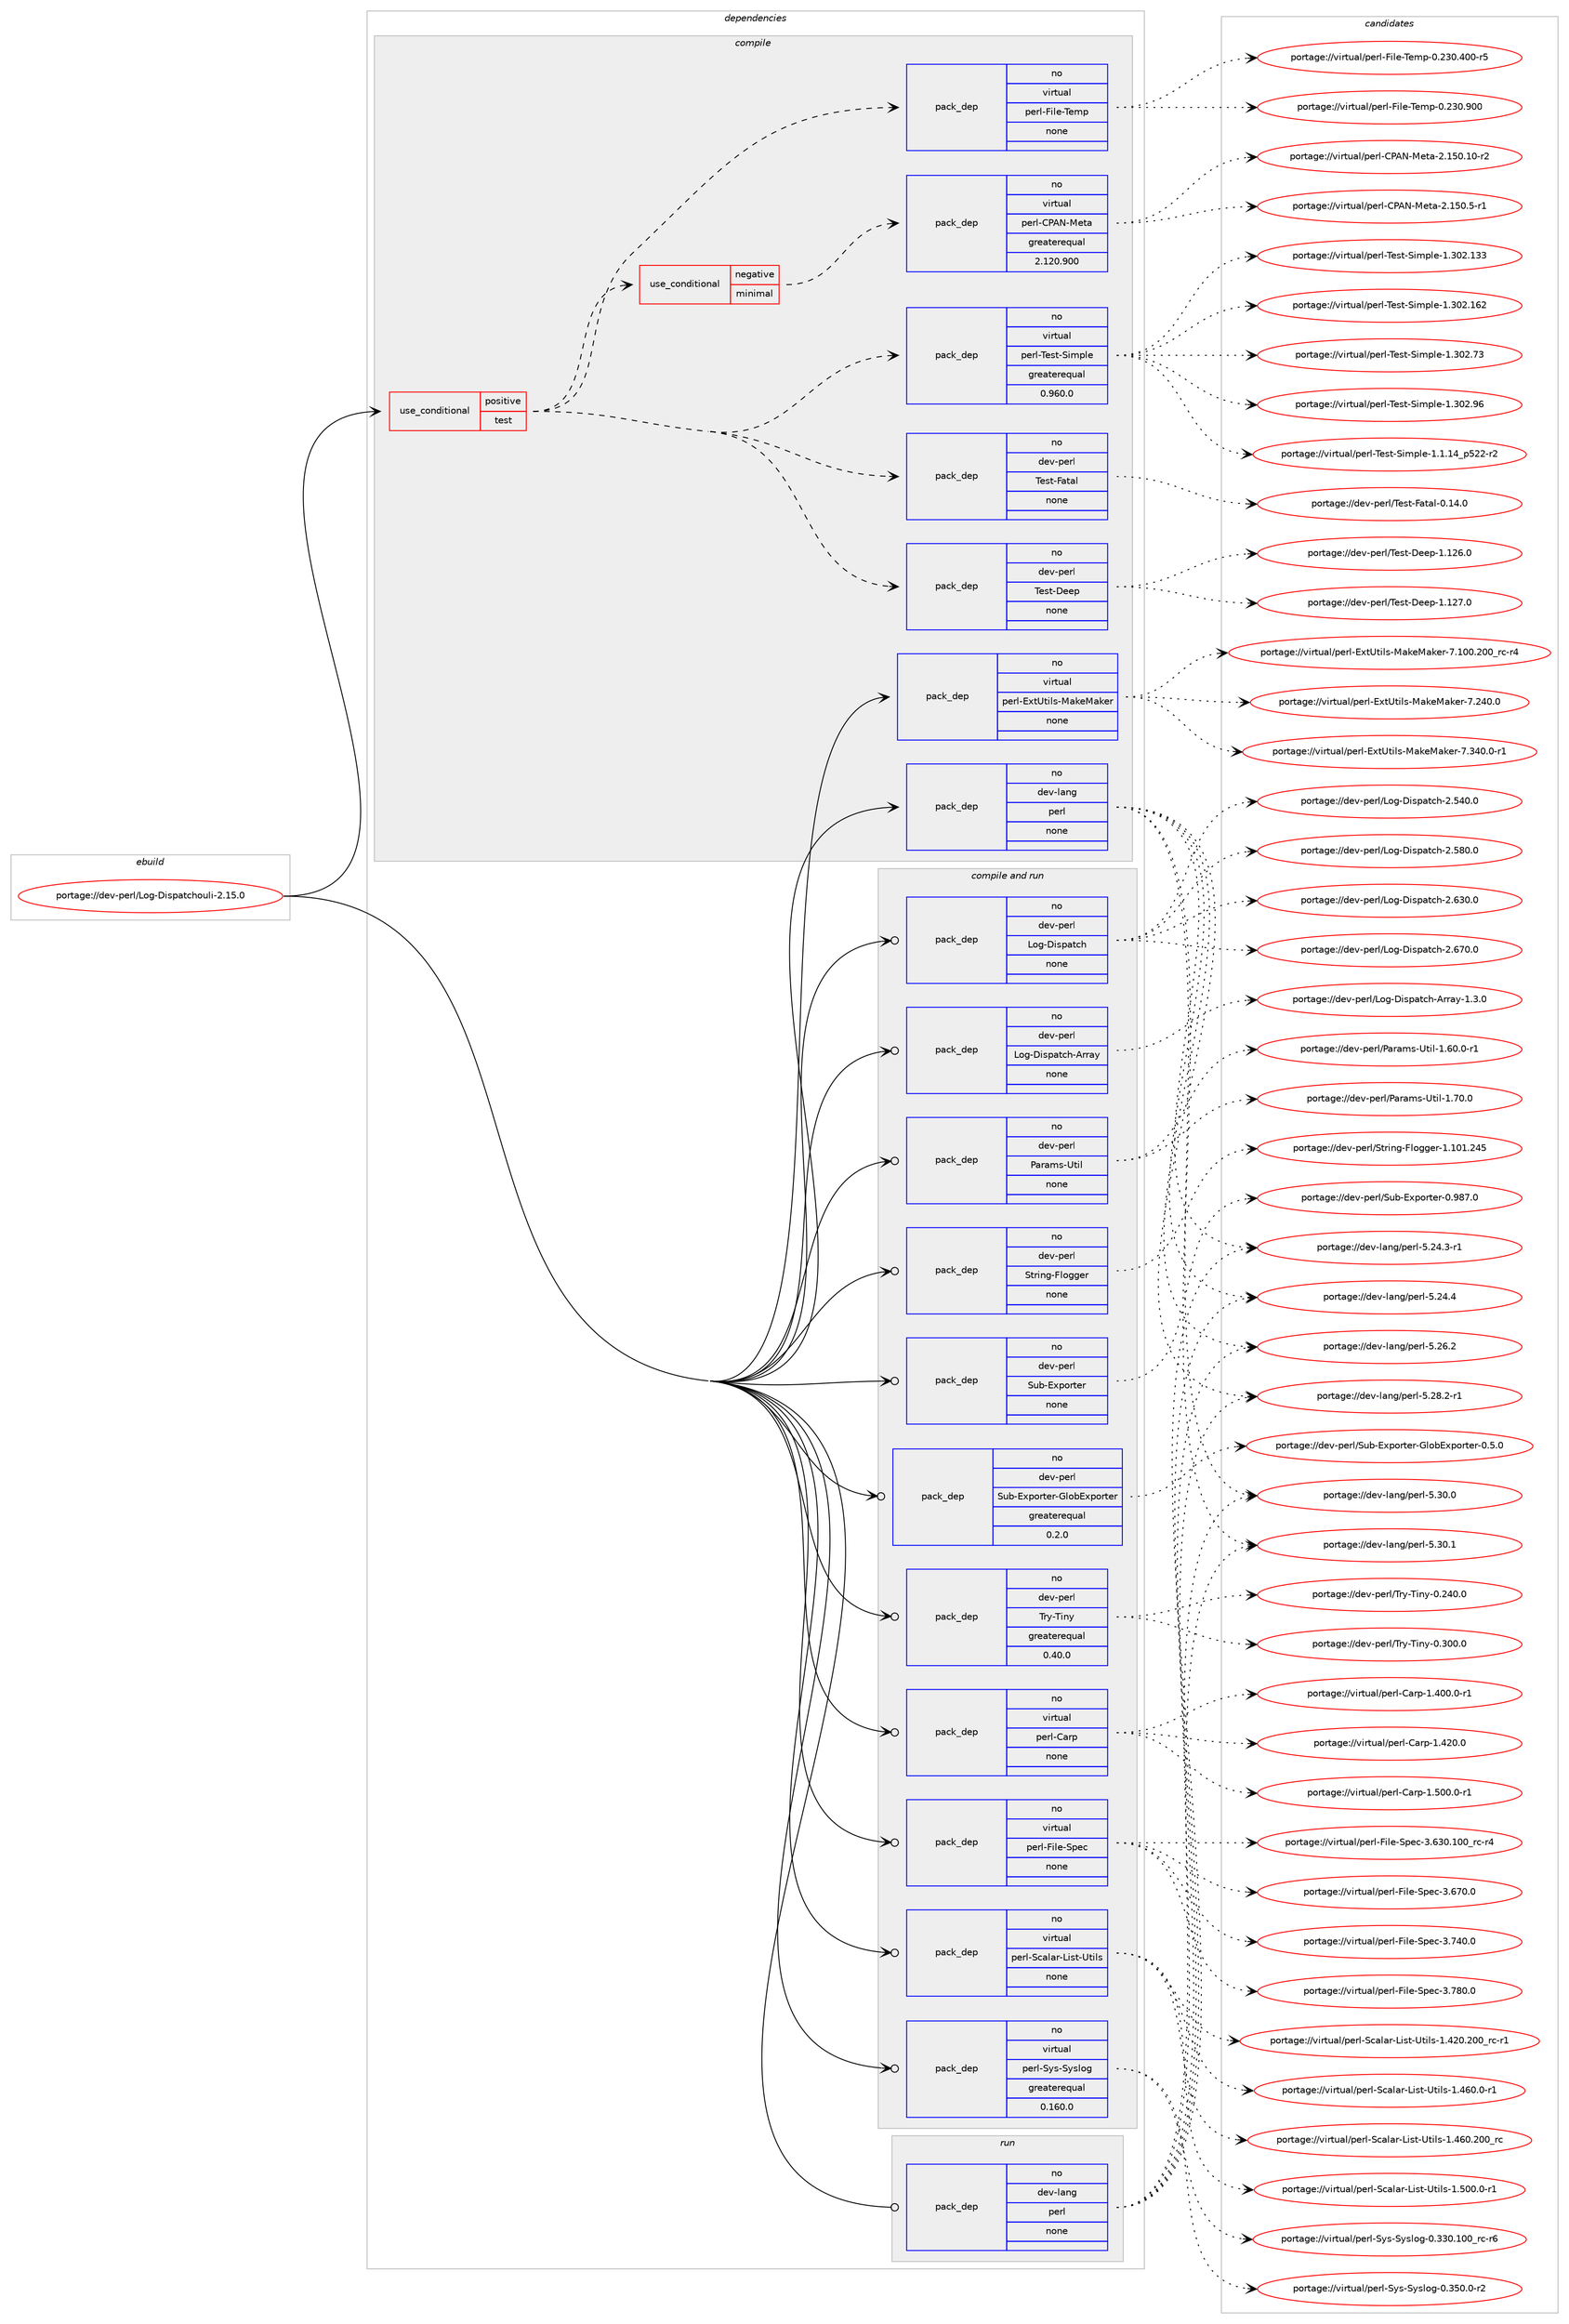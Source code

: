 digraph prolog {

# *************
# Graph options
# *************

newrank=true;
concentrate=true;
compound=true;
graph [rankdir=LR,fontname=Helvetica,fontsize=10,ranksep=1.5];#, ranksep=2.5, nodesep=0.2];
edge  [arrowhead=vee];
node  [fontname=Helvetica,fontsize=10];

# **********
# The ebuild
# **********

subgraph cluster_leftcol {
color=gray;
rank=same;
label=<<i>ebuild</i>>;
id [label="portage://dev-perl/Log-Dispatchouli-2.15.0", color=red, width=4, href="../dev-perl/Log-Dispatchouli-2.15.0.svg"];
}

# ****************
# The dependencies
# ****************

subgraph cluster_midcol {
color=gray;
label=<<i>dependencies</i>>;
subgraph cluster_compile {
fillcolor="#eeeeee";
style=filled;
label=<<i>compile</i>>;
subgraph cond23176 {
dependency115396 [label=<<TABLE BORDER="0" CELLBORDER="1" CELLSPACING="0" CELLPADDING="4"><TR><TD ROWSPAN="3" CELLPADDING="10">use_conditional</TD></TR><TR><TD>positive</TD></TR><TR><TD>test</TD></TR></TABLE>>, shape=none, color=red];
subgraph cond23177 {
dependency115397 [label=<<TABLE BORDER="0" CELLBORDER="1" CELLSPACING="0" CELLPADDING="4"><TR><TD ROWSPAN="3" CELLPADDING="10">use_conditional</TD></TR><TR><TD>negative</TD></TR><TR><TD>minimal</TD></TR></TABLE>>, shape=none, color=red];
subgraph pack89037 {
dependency115398 [label=<<TABLE BORDER="0" CELLBORDER="1" CELLSPACING="0" CELLPADDING="4" WIDTH="220"><TR><TD ROWSPAN="6" CELLPADDING="30">pack_dep</TD></TR><TR><TD WIDTH="110">no</TD></TR><TR><TD>virtual</TD></TR><TR><TD>perl-CPAN-Meta</TD></TR><TR><TD>greaterequal</TD></TR><TR><TD>2.120.900</TD></TR></TABLE>>, shape=none, color=blue];
}
dependency115397:e -> dependency115398:w [weight=20,style="dashed",arrowhead="vee"];
}
dependency115396:e -> dependency115397:w [weight=20,style="dashed",arrowhead="vee"];
subgraph pack89038 {
dependency115399 [label=<<TABLE BORDER="0" CELLBORDER="1" CELLSPACING="0" CELLPADDING="4" WIDTH="220"><TR><TD ROWSPAN="6" CELLPADDING="30">pack_dep</TD></TR><TR><TD WIDTH="110">no</TD></TR><TR><TD>virtual</TD></TR><TR><TD>perl-File-Temp</TD></TR><TR><TD>none</TD></TR><TR><TD></TD></TR></TABLE>>, shape=none, color=blue];
}
dependency115396:e -> dependency115399:w [weight=20,style="dashed",arrowhead="vee"];
subgraph pack89039 {
dependency115400 [label=<<TABLE BORDER="0" CELLBORDER="1" CELLSPACING="0" CELLPADDING="4" WIDTH="220"><TR><TD ROWSPAN="6" CELLPADDING="30">pack_dep</TD></TR><TR><TD WIDTH="110">no</TD></TR><TR><TD>dev-perl</TD></TR><TR><TD>Test-Deep</TD></TR><TR><TD>none</TD></TR><TR><TD></TD></TR></TABLE>>, shape=none, color=blue];
}
dependency115396:e -> dependency115400:w [weight=20,style="dashed",arrowhead="vee"];
subgraph pack89040 {
dependency115401 [label=<<TABLE BORDER="0" CELLBORDER="1" CELLSPACING="0" CELLPADDING="4" WIDTH="220"><TR><TD ROWSPAN="6" CELLPADDING="30">pack_dep</TD></TR><TR><TD WIDTH="110">no</TD></TR><TR><TD>dev-perl</TD></TR><TR><TD>Test-Fatal</TD></TR><TR><TD>none</TD></TR><TR><TD></TD></TR></TABLE>>, shape=none, color=blue];
}
dependency115396:e -> dependency115401:w [weight=20,style="dashed",arrowhead="vee"];
subgraph pack89041 {
dependency115402 [label=<<TABLE BORDER="0" CELLBORDER="1" CELLSPACING="0" CELLPADDING="4" WIDTH="220"><TR><TD ROWSPAN="6" CELLPADDING="30">pack_dep</TD></TR><TR><TD WIDTH="110">no</TD></TR><TR><TD>virtual</TD></TR><TR><TD>perl-Test-Simple</TD></TR><TR><TD>greaterequal</TD></TR><TR><TD>0.960.0</TD></TR></TABLE>>, shape=none, color=blue];
}
dependency115396:e -> dependency115402:w [weight=20,style="dashed",arrowhead="vee"];
}
id:e -> dependency115396:w [weight=20,style="solid",arrowhead="vee"];
subgraph pack89042 {
dependency115403 [label=<<TABLE BORDER="0" CELLBORDER="1" CELLSPACING="0" CELLPADDING="4" WIDTH="220"><TR><TD ROWSPAN="6" CELLPADDING="30">pack_dep</TD></TR><TR><TD WIDTH="110">no</TD></TR><TR><TD>dev-lang</TD></TR><TR><TD>perl</TD></TR><TR><TD>none</TD></TR><TR><TD></TD></TR></TABLE>>, shape=none, color=blue];
}
id:e -> dependency115403:w [weight=20,style="solid",arrowhead="vee"];
subgraph pack89043 {
dependency115404 [label=<<TABLE BORDER="0" CELLBORDER="1" CELLSPACING="0" CELLPADDING="4" WIDTH="220"><TR><TD ROWSPAN="6" CELLPADDING="30">pack_dep</TD></TR><TR><TD WIDTH="110">no</TD></TR><TR><TD>virtual</TD></TR><TR><TD>perl-ExtUtils-MakeMaker</TD></TR><TR><TD>none</TD></TR><TR><TD></TD></TR></TABLE>>, shape=none, color=blue];
}
id:e -> dependency115404:w [weight=20,style="solid",arrowhead="vee"];
}
subgraph cluster_compileandrun {
fillcolor="#eeeeee";
style=filled;
label=<<i>compile and run</i>>;
subgraph pack89044 {
dependency115405 [label=<<TABLE BORDER="0" CELLBORDER="1" CELLSPACING="0" CELLPADDING="4" WIDTH="220"><TR><TD ROWSPAN="6" CELLPADDING="30">pack_dep</TD></TR><TR><TD WIDTH="110">no</TD></TR><TR><TD>dev-perl</TD></TR><TR><TD>Log-Dispatch</TD></TR><TR><TD>none</TD></TR><TR><TD></TD></TR></TABLE>>, shape=none, color=blue];
}
id:e -> dependency115405:w [weight=20,style="solid",arrowhead="odotvee"];
subgraph pack89045 {
dependency115406 [label=<<TABLE BORDER="0" CELLBORDER="1" CELLSPACING="0" CELLPADDING="4" WIDTH="220"><TR><TD ROWSPAN="6" CELLPADDING="30">pack_dep</TD></TR><TR><TD WIDTH="110">no</TD></TR><TR><TD>dev-perl</TD></TR><TR><TD>Log-Dispatch-Array</TD></TR><TR><TD>none</TD></TR><TR><TD></TD></TR></TABLE>>, shape=none, color=blue];
}
id:e -> dependency115406:w [weight=20,style="solid",arrowhead="odotvee"];
subgraph pack89046 {
dependency115407 [label=<<TABLE BORDER="0" CELLBORDER="1" CELLSPACING="0" CELLPADDING="4" WIDTH="220"><TR><TD ROWSPAN="6" CELLPADDING="30">pack_dep</TD></TR><TR><TD WIDTH="110">no</TD></TR><TR><TD>dev-perl</TD></TR><TR><TD>Params-Util</TD></TR><TR><TD>none</TD></TR><TR><TD></TD></TR></TABLE>>, shape=none, color=blue];
}
id:e -> dependency115407:w [weight=20,style="solid",arrowhead="odotvee"];
subgraph pack89047 {
dependency115408 [label=<<TABLE BORDER="0" CELLBORDER="1" CELLSPACING="0" CELLPADDING="4" WIDTH="220"><TR><TD ROWSPAN="6" CELLPADDING="30">pack_dep</TD></TR><TR><TD WIDTH="110">no</TD></TR><TR><TD>dev-perl</TD></TR><TR><TD>String-Flogger</TD></TR><TR><TD>none</TD></TR><TR><TD></TD></TR></TABLE>>, shape=none, color=blue];
}
id:e -> dependency115408:w [weight=20,style="solid",arrowhead="odotvee"];
subgraph pack89048 {
dependency115409 [label=<<TABLE BORDER="0" CELLBORDER="1" CELLSPACING="0" CELLPADDING="4" WIDTH="220"><TR><TD ROWSPAN="6" CELLPADDING="30">pack_dep</TD></TR><TR><TD WIDTH="110">no</TD></TR><TR><TD>dev-perl</TD></TR><TR><TD>Sub-Exporter</TD></TR><TR><TD>none</TD></TR><TR><TD></TD></TR></TABLE>>, shape=none, color=blue];
}
id:e -> dependency115409:w [weight=20,style="solid",arrowhead="odotvee"];
subgraph pack89049 {
dependency115410 [label=<<TABLE BORDER="0" CELLBORDER="1" CELLSPACING="0" CELLPADDING="4" WIDTH="220"><TR><TD ROWSPAN="6" CELLPADDING="30">pack_dep</TD></TR><TR><TD WIDTH="110">no</TD></TR><TR><TD>dev-perl</TD></TR><TR><TD>Sub-Exporter-GlobExporter</TD></TR><TR><TD>greaterequal</TD></TR><TR><TD>0.2.0</TD></TR></TABLE>>, shape=none, color=blue];
}
id:e -> dependency115410:w [weight=20,style="solid",arrowhead="odotvee"];
subgraph pack89050 {
dependency115411 [label=<<TABLE BORDER="0" CELLBORDER="1" CELLSPACING="0" CELLPADDING="4" WIDTH="220"><TR><TD ROWSPAN="6" CELLPADDING="30">pack_dep</TD></TR><TR><TD WIDTH="110">no</TD></TR><TR><TD>dev-perl</TD></TR><TR><TD>Try-Tiny</TD></TR><TR><TD>greaterequal</TD></TR><TR><TD>0.40.0</TD></TR></TABLE>>, shape=none, color=blue];
}
id:e -> dependency115411:w [weight=20,style="solid",arrowhead="odotvee"];
subgraph pack89051 {
dependency115412 [label=<<TABLE BORDER="0" CELLBORDER="1" CELLSPACING="0" CELLPADDING="4" WIDTH="220"><TR><TD ROWSPAN="6" CELLPADDING="30">pack_dep</TD></TR><TR><TD WIDTH="110">no</TD></TR><TR><TD>virtual</TD></TR><TR><TD>perl-Carp</TD></TR><TR><TD>none</TD></TR><TR><TD></TD></TR></TABLE>>, shape=none, color=blue];
}
id:e -> dependency115412:w [weight=20,style="solid",arrowhead="odotvee"];
subgraph pack89052 {
dependency115413 [label=<<TABLE BORDER="0" CELLBORDER="1" CELLSPACING="0" CELLPADDING="4" WIDTH="220"><TR><TD ROWSPAN="6" CELLPADDING="30">pack_dep</TD></TR><TR><TD WIDTH="110">no</TD></TR><TR><TD>virtual</TD></TR><TR><TD>perl-File-Spec</TD></TR><TR><TD>none</TD></TR><TR><TD></TD></TR></TABLE>>, shape=none, color=blue];
}
id:e -> dependency115413:w [weight=20,style="solid",arrowhead="odotvee"];
subgraph pack89053 {
dependency115414 [label=<<TABLE BORDER="0" CELLBORDER="1" CELLSPACING="0" CELLPADDING="4" WIDTH="220"><TR><TD ROWSPAN="6" CELLPADDING="30">pack_dep</TD></TR><TR><TD WIDTH="110">no</TD></TR><TR><TD>virtual</TD></TR><TR><TD>perl-Scalar-List-Utils</TD></TR><TR><TD>none</TD></TR><TR><TD></TD></TR></TABLE>>, shape=none, color=blue];
}
id:e -> dependency115414:w [weight=20,style="solid",arrowhead="odotvee"];
subgraph pack89054 {
dependency115415 [label=<<TABLE BORDER="0" CELLBORDER="1" CELLSPACING="0" CELLPADDING="4" WIDTH="220"><TR><TD ROWSPAN="6" CELLPADDING="30">pack_dep</TD></TR><TR><TD WIDTH="110">no</TD></TR><TR><TD>virtual</TD></TR><TR><TD>perl-Sys-Syslog</TD></TR><TR><TD>greaterequal</TD></TR><TR><TD>0.160.0</TD></TR></TABLE>>, shape=none, color=blue];
}
id:e -> dependency115415:w [weight=20,style="solid",arrowhead="odotvee"];
}
subgraph cluster_run {
fillcolor="#eeeeee";
style=filled;
label=<<i>run</i>>;
subgraph pack89055 {
dependency115416 [label=<<TABLE BORDER="0" CELLBORDER="1" CELLSPACING="0" CELLPADDING="4" WIDTH="220"><TR><TD ROWSPAN="6" CELLPADDING="30">pack_dep</TD></TR><TR><TD WIDTH="110">no</TD></TR><TR><TD>dev-lang</TD></TR><TR><TD>perl</TD></TR><TR><TD>none</TD></TR><TR><TD></TD></TR></TABLE>>, shape=none, color=blue];
}
id:e -> dependency115416:w [weight=20,style="solid",arrowhead="odot"];
}
}

# **************
# The candidates
# **************

subgraph cluster_choices {
rank=same;
color=gray;
label=<<i>candidates</i>>;

subgraph choice89037 {
color=black;
nodesep=1;
choiceportage118105114116117971084711210111410845678065784577101116974550464953484649484511450 [label="portage://virtual/perl-CPAN-Meta-2.150.10-r2", color=red, width=4,href="../virtual/perl-CPAN-Meta-2.150.10-r2.svg"];
choiceportage1181051141161179710847112101114108456780657845771011169745504649534846534511449 [label="portage://virtual/perl-CPAN-Meta-2.150.5-r1", color=red, width=4,href="../virtual/perl-CPAN-Meta-2.150.5-r1.svg"];
dependency115398:e -> choiceportage118105114116117971084711210111410845678065784577101116974550464953484649484511450:w [style=dotted,weight="100"];
dependency115398:e -> choiceportage1181051141161179710847112101114108456780657845771011169745504649534846534511449:w [style=dotted,weight="100"];
}
subgraph choice89038 {
color=black;
nodesep=1;
choiceportage118105114116117971084711210111410845701051081014584101109112454846505148465248484511453 [label="portage://virtual/perl-File-Temp-0.230.400-r5", color=red, width=4,href="../virtual/perl-File-Temp-0.230.400-r5.svg"];
choiceportage11810511411611797108471121011141084570105108101458410110911245484650514846574848 [label="portage://virtual/perl-File-Temp-0.230.900", color=red, width=4,href="../virtual/perl-File-Temp-0.230.900.svg"];
dependency115399:e -> choiceportage118105114116117971084711210111410845701051081014584101109112454846505148465248484511453:w [style=dotted,weight="100"];
dependency115399:e -> choiceportage11810511411611797108471121011141084570105108101458410110911245484650514846574848:w [style=dotted,weight="100"];
}
subgraph choice89039 {
color=black;
nodesep=1;
choiceportage10010111845112101114108478410111511645681011011124549464950544648 [label="portage://dev-perl/Test-Deep-1.126.0", color=red, width=4,href="../dev-perl/Test-Deep-1.126.0.svg"];
choiceportage10010111845112101114108478410111511645681011011124549464950554648 [label="portage://dev-perl/Test-Deep-1.127.0", color=red, width=4,href="../dev-perl/Test-Deep-1.127.0.svg"];
dependency115400:e -> choiceportage10010111845112101114108478410111511645681011011124549464950544648:w [style=dotted,weight="100"];
dependency115400:e -> choiceportage10010111845112101114108478410111511645681011011124549464950554648:w [style=dotted,weight="100"];
}
subgraph choice89040 {
color=black;
nodesep=1;
choiceportage1001011184511210111410847841011151164570971169710845484649524648 [label="portage://dev-perl/Test-Fatal-0.14.0", color=red, width=4,href="../dev-perl/Test-Fatal-0.14.0.svg"];
dependency115401:e -> choiceportage1001011184511210111410847841011151164570971169710845484649524648:w [style=dotted,weight="100"];
}
subgraph choice89041 {
color=black;
nodesep=1;
choiceportage11810511411611797108471121011141084584101115116458310510911210810145494649464952951125350504511450 [label="portage://virtual/perl-Test-Simple-1.1.14_p522-r2", color=red, width=4,href="../virtual/perl-Test-Simple-1.1.14_p522-r2.svg"];
choiceportage11810511411611797108471121011141084584101115116458310510911210810145494651485046495151 [label="portage://virtual/perl-Test-Simple-1.302.133", color=red, width=4,href="../virtual/perl-Test-Simple-1.302.133.svg"];
choiceportage11810511411611797108471121011141084584101115116458310510911210810145494651485046495450 [label="portage://virtual/perl-Test-Simple-1.302.162", color=red, width=4,href="../virtual/perl-Test-Simple-1.302.162.svg"];
choiceportage118105114116117971084711210111410845841011151164583105109112108101454946514850465551 [label="portage://virtual/perl-Test-Simple-1.302.73", color=red, width=4,href="../virtual/perl-Test-Simple-1.302.73.svg"];
choiceportage118105114116117971084711210111410845841011151164583105109112108101454946514850465754 [label="portage://virtual/perl-Test-Simple-1.302.96", color=red, width=4,href="../virtual/perl-Test-Simple-1.302.96.svg"];
dependency115402:e -> choiceportage11810511411611797108471121011141084584101115116458310510911210810145494649464952951125350504511450:w [style=dotted,weight="100"];
dependency115402:e -> choiceportage11810511411611797108471121011141084584101115116458310510911210810145494651485046495151:w [style=dotted,weight="100"];
dependency115402:e -> choiceportage11810511411611797108471121011141084584101115116458310510911210810145494651485046495450:w [style=dotted,weight="100"];
dependency115402:e -> choiceportage118105114116117971084711210111410845841011151164583105109112108101454946514850465551:w [style=dotted,weight="100"];
dependency115402:e -> choiceportage118105114116117971084711210111410845841011151164583105109112108101454946514850465754:w [style=dotted,weight="100"];
}
subgraph choice89042 {
color=black;
nodesep=1;
choiceportage100101118451089711010347112101114108455346505246514511449 [label="portage://dev-lang/perl-5.24.3-r1", color=red, width=4,href="../dev-lang/perl-5.24.3-r1.svg"];
choiceportage10010111845108971101034711210111410845534650524652 [label="portage://dev-lang/perl-5.24.4", color=red, width=4,href="../dev-lang/perl-5.24.4.svg"];
choiceportage10010111845108971101034711210111410845534650544650 [label="portage://dev-lang/perl-5.26.2", color=red, width=4,href="../dev-lang/perl-5.26.2.svg"];
choiceportage100101118451089711010347112101114108455346505646504511449 [label="portage://dev-lang/perl-5.28.2-r1", color=red, width=4,href="../dev-lang/perl-5.28.2-r1.svg"];
choiceportage10010111845108971101034711210111410845534651484648 [label="portage://dev-lang/perl-5.30.0", color=red, width=4,href="../dev-lang/perl-5.30.0.svg"];
choiceportage10010111845108971101034711210111410845534651484649 [label="portage://dev-lang/perl-5.30.1", color=red, width=4,href="../dev-lang/perl-5.30.1.svg"];
dependency115403:e -> choiceportage100101118451089711010347112101114108455346505246514511449:w [style=dotted,weight="100"];
dependency115403:e -> choiceportage10010111845108971101034711210111410845534650524652:w [style=dotted,weight="100"];
dependency115403:e -> choiceportage10010111845108971101034711210111410845534650544650:w [style=dotted,weight="100"];
dependency115403:e -> choiceportage100101118451089711010347112101114108455346505646504511449:w [style=dotted,weight="100"];
dependency115403:e -> choiceportage10010111845108971101034711210111410845534651484648:w [style=dotted,weight="100"];
dependency115403:e -> choiceportage10010111845108971101034711210111410845534651484649:w [style=dotted,weight="100"];
}
subgraph choice89043 {
color=black;
nodesep=1;
choiceportage118105114116117971084711210111410845691201168511610510811545779710710177971071011144555464948484650484895114994511452 [label="portage://virtual/perl-ExtUtils-MakeMaker-7.100.200_rc-r4", color=red, width=4,href="../virtual/perl-ExtUtils-MakeMaker-7.100.200_rc-r4.svg"];
choiceportage118105114116117971084711210111410845691201168511610510811545779710710177971071011144555465052484648 [label="portage://virtual/perl-ExtUtils-MakeMaker-7.240.0", color=red, width=4,href="../virtual/perl-ExtUtils-MakeMaker-7.240.0.svg"];
choiceportage1181051141161179710847112101114108456912011685116105108115457797107101779710710111445554651524846484511449 [label="portage://virtual/perl-ExtUtils-MakeMaker-7.340.0-r1", color=red, width=4,href="../virtual/perl-ExtUtils-MakeMaker-7.340.0-r1.svg"];
dependency115404:e -> choiceportage118105114116117971084711210111410845691201168511610510811545779710710177971071011144555464948484650484895114994511452:w [style=dotted,weight="100"];
dependency115404:e -> choiceportage118105114116117971084711210111410845691201168511610510811545779710710177971071011144555465052484648:w [style=dotted,weight="100"];
dependency115404:e -> choiceportage1181051141161179710847112101114108456912011685116105108115457797107101779710710111445554651524846484511449:w [style=dotted,weight="100"];
}
subgraph choice89044 {
color=black;
nodesep=1;
choiceportage100101118451121011141084776111103456810511511297116991044550465352484648 [label="portage://dev-perl/Log-Dispatch-2.540.0", color=red, width=4,href="../dev-perl/Log-Dispatch-2.540.0.svg"];
choiceportage100101118451121011141084776111103456810511511297116991044550465356484648 [label="portage://dev-perl/Log-Dispatch-2.580.0", color=red, width=4,href="../dev-perl/Log-Dispatch-2.580.0.svg"];
choiceportage100101118451121011141084776111103456810511511297116991044550465451484648 [label="portage://dev-perl/Log-Dispatch-2.630.0", color=red, width=4,href="../dev-perl/Log-Dispatch-2.630.0.svg"];
choiceportage100101118451121011141084776111103456810511511297116991044550465455484648 [label="portage://dev-perl/Log-Dispatch-2.670.0", color=red, width=4,href="../dev-perl/Log-Dispatch-2.670.0.svg"];
dependency115405:e -> choiceportage100101118451121011141084776111103456810511511297116991044550465352484648:w [style=dotted,weight="100"];
dependency115405:e -> choiceportage100101118451121011141084776111103456810511511297116991044550465356484648:w [style=dotted,weight="100"];
dependency115405:e -> choiceportage100101118451121011141084776111103456810511511297116991044550465451484648:w [style=dotted,weight="100"];
dependency115405:e -> choiceportage100101118451121011141084776111103456810511511297116991044550465455484648:w [style=dotted,weight="100"];
}
subgraph choice89045 {
color=black;
nodesep=1;
choiceportage10010111845112101114108477611110345681051151129711699104456511411497121454946514648 [label="portage://dev-perl/Log-Dispatch-Array-1.3.0", color=red, width=4,href="../dev-perl/Log-Dispatch-Array-1.3.0.svg"];
dependency115406:e -> choiceportage10010111845112101114108477611110345681051151129711699104456511411497121454946514648:w [style=dotted,weight="100"];
}
subgraph choice89046 {
color=black;
nodesep=1;
choiceportage10010111845112101114108478097114971091154585116105108454946544846484511449 [label="portage://dev-perl/Params-Util-1.60.0-r1", color=red, width=4,href="../dev-perl/Params-Util-1.60.0-r1.svg"];
choiceportage1001011184511210111410847809711497109115458511610510845494655484648 [label="portage://dev-perl/Params-Util-1.70.0", color=red, width=4,href="../dev-perl/Params-Util-1.70.0.svg"];
dependency115407:e -> choiceportage10010111845112101114108478097114971091154585116105108454946544846484511449:w [style=dotted,weight="100"];
dependency115407:e -> choiceportage1001011184511210111410847809711497109115458511610510845494655484648:w [style=dotted,weight="100"];
}
subgraph choice89047 {
color=black;
nodesep=1;
choiceportage100101118451121011141084783116114105110103457010811110310310111445494649484946505253 [label="portage://dev-perl/String-Flogger-1.101.245", color=red, width=4,href="../dev-perl/String-Flogger-1.101.245.svg"];
dependency115408:e -> choiceportage100101118451121011141084783116114105110103457010811110310310111445494649484946505253:w [style=dotted,weight="100"];
}
subgraph choice89048 {
color=black;
nodesep=1;
choiceportage1001011184511210111410847831179845691201121111141161011144548465756554648 [label="portage://dev-perl/Sub-Exporter-0.987.0", color=red, width=4,href="../dev-perl/Sub-Exporter-0.987.0.svg"];
dependency115409:e -> choiceportage1001011184511210111410847831179845691201121111141161011144548465756554648:w [style=dotted,weight="100"];
}
subgraph choice89049 {
color=black;
nodesep=1;
choiceportage10010111845112101114108478311798456912011211111411610111445711081119869120112111114116101114454846534648 [label="portage://dev-perl/Sub-Exporter-GlobExporter-0.5.0", color=red, width=4,href="../dev-perl/Sub-Exporter-GlobExporter-0.5.0.svg"];
dependency115410:e -> choiceportage10010111845112101114108478311798456912011211111411610111445711081119869120112111114116101114454846534648:w [style=dotted,weight="100"];
}
subgraph choice89050 {
color=black;
nodesep=1;
choiceportage10010111845112101114108478411412145841051101214548465052484648 [label="portage://dev-perl/Try-Tiny-0.240.0", color=red, width=4,href="../dev-perl/Try-Tiny-0.240.0.svg"];
choiceportage10010111845112101114108478411412145841051101214548465148484648 [label="portage://dev-perl/Try-Tiny-0.300.0", color=red, width=4,href="../dev-perl/Try-Tiny-0.300.0.svg"];
dependency115411:e -> choiceportage10010111845112101114108478411412145841051101214548465052484648:w [style=dotted,weight="100"];
dependency115411:e -> choiceportage10010111845112101114108478411412145841051101214548465148484648:w [style=dotted,weight="100"];
}
subgraph choice89051 {
color=black;
nodesep=1;
choiceportage118105114116117971084711210111410845679711411245494652484846484511449 [label="portage://virtual/perl-Carp-1.400.0-r1", color=red, width=4,href="../virtual/perl-Carp-1.400.0-r1.svg"];
choiceportage11810511411611797108471121011141084567971141124549465250484648 [label="portage://virtual/perl-Carp-1.420.0", color=red, width=4,href="../virtual/perl-Carp-1.420.0.svg"];
choiceportage118105114116117971084711210111410845679711411245494653484846484511449 [label="portage://virtual/perl-Carp-1.500.0-r1", color=red, width=4,href="../virtual/perl-Carp-1.500.0-r1.svg"];
dependency115412:e -> choiceportage118105114116117971084711210111410845679711411245494652484846484511449:w [style=dotted,weight="100"];
dependency115412:e -> choiceportage11810511411611797108471121011141084567971141124549465250484648:w [style=dotted,weight="100"];
dependency115412:e -> choiceportage118105114116117971084711210111410845679711411245494653484846484511449:w [style=dotted,weight="100"];
}
subgraph choice89052 {
color=black;
nodesep=1;
choiceportage118105114116117971084711210111410845701051081014583112101994551465451484649484895114994511452 [label="portage://virtual/perl-File-Spec-3.630.100_rc-r4", color=red, width=4,href="../virtual/perl-File-Spec-3.630.100_rc-r4.svg"];
choiceportage118105114116117971084711210111410845701051081014583112101994551465455484648 [label="portage://virtual/perl-File-Spec-3.670.0", color=red, width=4,href="../virtual/perl-File-Spec-3.670.0.svg"];
choiceportage118105114116117971084711210111410845701051081014583112101994551465552484648 [label="portage://virtual/perl-File-Spec-3.740.0", color=red, width=4,href="../virtual/perl-File-Spec-3.740.0.svg"];
choiceportage118105114116117971084711210111410845701051081014583112101994551465556484648 [label="portage://virtual/perl-File-Spec-3.780.0", color=red, width=4,href="../virtual/perl-File-Spec-3.780.0.svg"];
dependency115413:e -> choiceportage118105114116117971084711210111410845701051081014583112101994551465451484649484895114994511452:w [style=dotted,weight="100"];
dependency115413:e -> choiceportage118105114116117971084711210111410845701051081014583112101994551465455484648:w [style=dotted,weight="100"];
dependency115413:e -> choiceportage118105114116117971084711210111410845701051081014583112101994551465552484648:w [style=dotted,weight="100"];
dependency115413:e -> choiceportage118105114116117971084711210111410845701051081014583112101994551465556484648:w [style=dotted,weight="100"];
}
subgraph choice89053 {
color=black;
nodesep=1;
choiceportage11810511411611797108471121011141084583999710897114457610511511645851161051081154549465250484650484895114994511449 [label="portage://virtual/perl-Scalar-List-Utils-1.420.200_rc-r1", color=red, width=4,href="../virtual/perl-Scalar-List-Utils-1.420.200_rc-r1.svg"];
choiceportage118105114116117971084711210111410845839997108971144576105115116458511610510811545494652544846484511449 [label="portage://virtual/perl-Scalar-List-Utils-1.460.0-r1", color=red, width=4,href="../virtual/perl-Scalar-List-Utils-1.460.0-r1.svg"];
choiceportage1181051141161179710847112101114108458399971089711445761051151164585116105108115454946525448465048489511499 [label="portage://virtual/perl-Scalar-List-Utils-1.460.200_rc", color=red, width=4,href="../virtual/perl-Scalar-List-Utils-1.460.200_rc.svg"];
choiceportage118105114116117971084711210111410845839997108971144576105115116458511610510811545494653484846484511449 [label="portage://virtual/perl-Scalar-List-Utils-1.500.0-r1", color=red, width=4,href="../virtual/perl-Scalar-List-Utils-1.500.0-r1.svg"];
dependency115414:e -> choiceportage11810511411611797108471121011141084583999710897114457610511511645851161051081154549465250484650484895114994511449:w [style=dotted,weight="100"];
dependency115414:e -> choiceportage118105114116117971084711210111410845839997108971144576105115116458511610510811545494652544846484511449:w [style=dotted,weight="100"];
dependency115414:e -> choiceportage1181051141161179710847112101114108458399971089711445761051151164585116105108115454946525448465048489511499:w [style=dotted,weight="100"];
dependency115414:e -> choiceportage118105114116117971084711210111410845839997108971144576105115116458511610510811545494653484846484511449:w [style=dotted,weight="100"];
}
subgraph choice89054 {
color=black;
nodesep=1;
choiceportage1181051141161179710847112101114108458312111545831211151081111034548465151484649484895114994511454 [label="portage://virtual/perl-Sys-Syslog-0.330.100_rc-r6", color=red, width=4,href="../virtual/perl-Sys-Syslog-0.330.100_rc-r6.svg"];
choiceportage11810511411611797108471121011141084583121115458312111510811110345484651534846484511450 [label="portage://virtual/perl-Sys-Syslog-0.350.0-r2", color=red, width=4,href="../virtual/perl-Sys-Syslog-0.350.0-r2.svg"];
dependency115415:e -> choiceportage1181051141161179710847112101114108458312111545831211151081111034548465151484649484895114994511454:w [style=dotted,weight="100"];
dependency115415:e -> choiceportage11810511411611797108471121011141084583121115458312111510811110345484651534846484511450:w [style=dotted,weight="100"];
}
subgraph choice89055 {
color=black;
nodesep=1;
choiceportage100101118451089711010347112101114108455346505246514511449 [label="portage://dev-lang/perl-5.24.3-r1", color=red, width=4,href="../dev-lang/perl-5.24.3-r1.svg"];
choiceportage10010111845108971101034711210111410845534650524652 [label="portage://dev-lang/perl-5.24.4", color=red, width=4,href="../dev-lang/perl-5.24.4.svg"];
choiceportage10010111845108971101034711210111410845534650544650 [label="portage://dev-lang/perl-5.26.2", color=red, width=4,href="../dev-lang/perl-5.26.2.svg"];
choiceportage100101118451089711010347112101114108455346505646504511449 [label="portage://dev-lang/perl-5.28.2-r1", color=red, width=4,href="../dev-lang/perl-5.28.2-r1.svg"];
choiceportage10010111845108971101034711210111410845534651484648 [label="portage://dev-lang/perl-5.30.0", color=red, width=4,href="../dev-lang/perl-5.30.0.svg"];
choiceportage10010111845108971101034711210111410845534651484649 [label="portage://dev-lang/perl-5.30.1", color=red, width=4,href="../dev-lang/perl-5.30.1.svg"];
dependency115416:e -> choiceportage100101118451089711010347112101114108455346505246514511449:w [style=dotted,weight="100"];
dependency115416:e -> choiceportage10010111845108971101034711210111410845534650524652:w [style=dotted,weight="100"];
dependency115416:e -> choiceportage10010111845108971101034711210111410845534650544650:w [style=dotted,weight="100"];
dependency115416:e -> choiceportage100101118451089711010347112101114108455346505646504511449:w [style=dotted,weight="100"];
dependency115416:e -> choiceportage10010111845108971101034711210111410845534651484648:w [style=dotted,weight="100"];
dependency115416:e -> choiceportage10010111845108971101034711210111410845534651484649:w [style=dotted,weight="100"];
}
}

}
